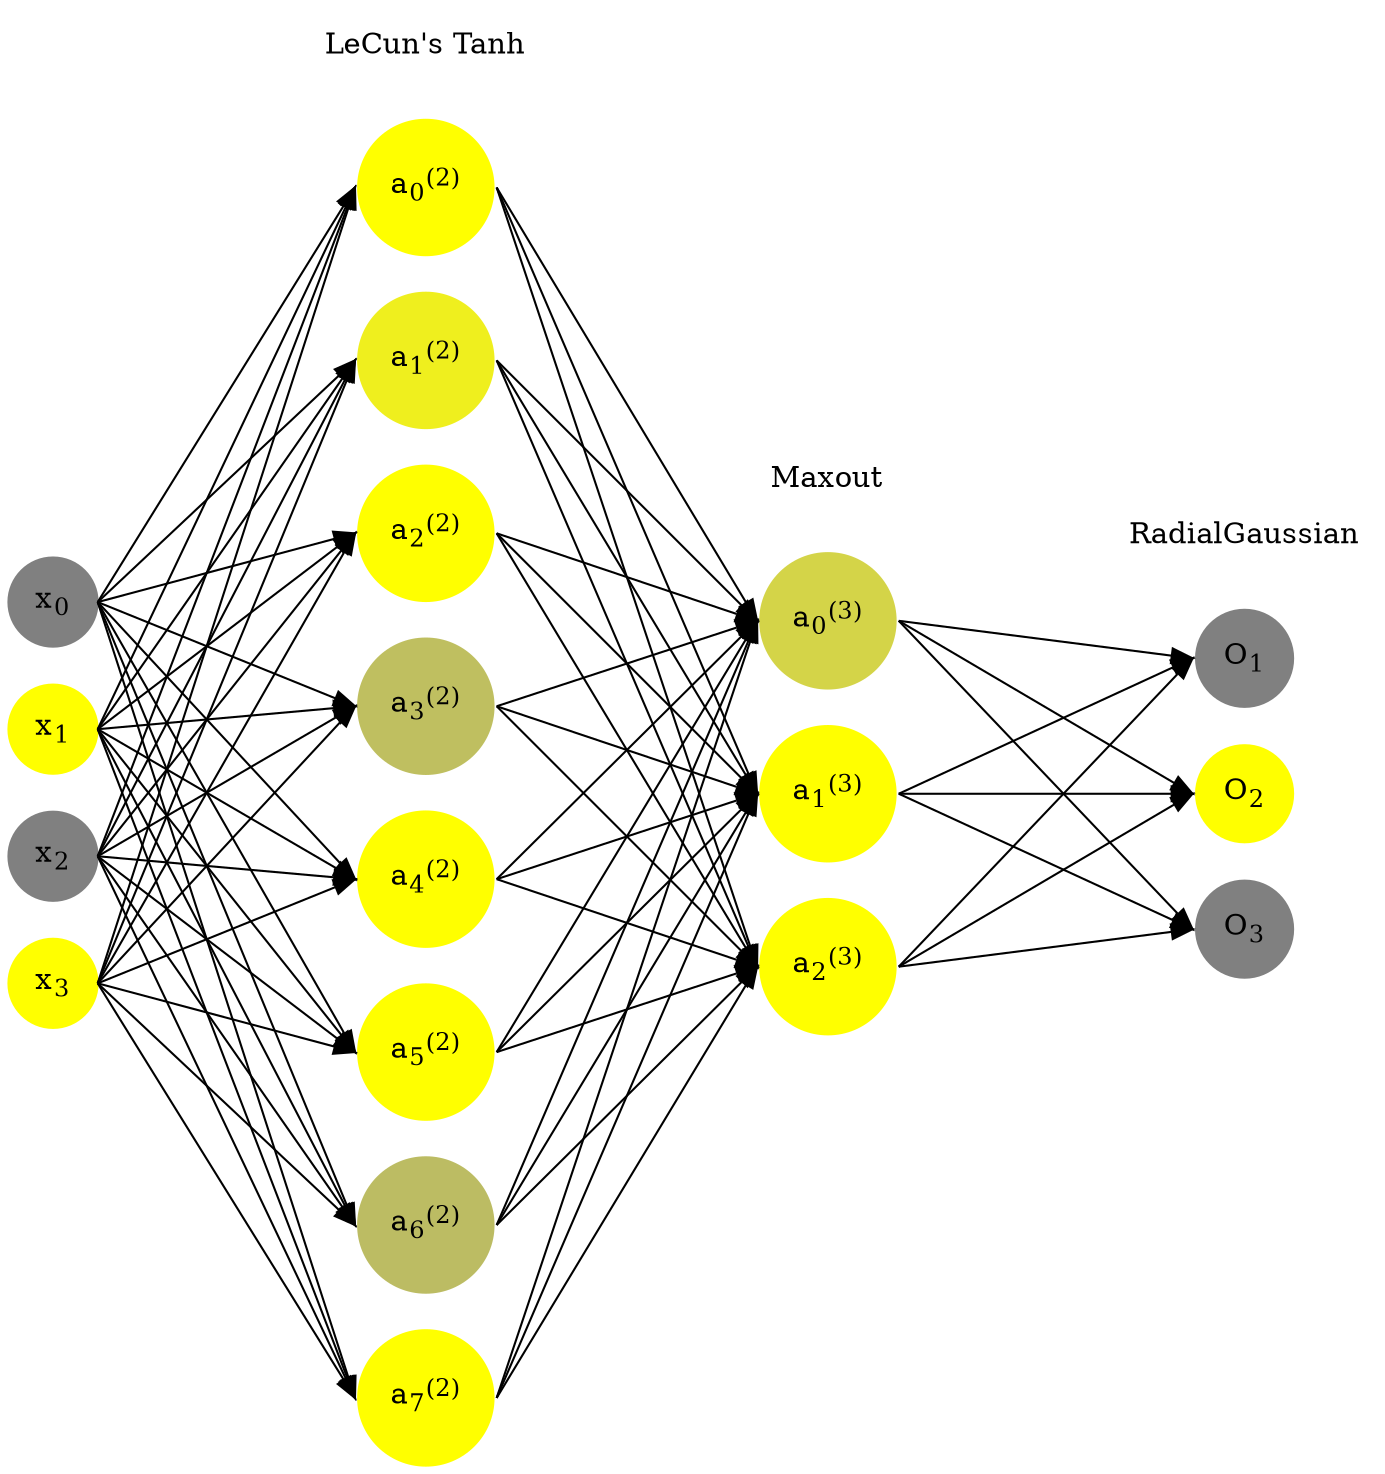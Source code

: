 digraph G {
	rankdir = LR;
	splines=false;
	edge[style=invis];
	ranksep= 1.4;
	{
	node [shape=circle, color="0.1667, 0.0, 0.5", style=filled, fillcolor="0.1667, 0.0, 0.5"];
	x0 [label=<x<sub>0</sub>>];
	}
	{
	node [shape=circle, color="0.1667, 1.0, 1.0", style=filled, fillcolor="0.1667, 1.0, 1.0"];
	x1 [label=<x<sub>1</sub>>];
	}
	{
	node [shape=circle, color="0.1667, 0.0, 0.5", style=filled, fillcolor="0.1667, 0.0, 0.5"];
	x2 [label=<x<sub>2</sub>>];
	}
	{
	node [shape=circle, color="0.1667, 1.0, 1.0", style=filled, fillcolor="0.1667, 1.0, 1.0"];
	x3 [label=<x<sub>3</sub>>];
	}
	{
	node [shape=circle, color="0.1667, 1.568578, 1.284289", style=filled, fillcolor="0.1667, 1.568578, 1.284289"];
	a02 [label=<a<sub>0</sub><sup>(2)</sup>>];
	}
	{
	node [shape=circle, color="0.1667, 0.871206, 0.935603", style=filled, fillcolor="0.1667, 0.871206, 0.935603"];
	a12 [label=<a<sub>1</sub><sup>(2)</sup>>];
	}
	{
	node [shape=circle, color="0.1667, 1.271985, 1.135993", style=filled, fillcolor="0.1667, 1.271985, 1.135993"];
	a22 [label=<a<sub>2</sub><sup>(2)</sup>>];
	}
	{
	node [shape=circle, color="0.1667, 0.499749, 0.749875", style=filled, fillcolor="0.1667, 0.499749, 0.749875"];
	a32 [label=<a<sub>3</sub><sup>(2)</sup>>];
	}
	{
	node [shape=circle, color="0.1667, 1.561962, 1.280981", style=filled, fillcolor="0.1667, 1.561962, 1.280981"];
	a42 [label=<a<sub>4</sub><sup>(2)</sup>>];
	}
	{
	node [shape=circle, color="0.1667, 1.455663, 1.227832", style=filled, fillcolor="0.1667, 1.455663, 1.227832"];
	a52 [label=<a<sub>5</sub><sup>(2)</sup>>];
	}
	{
	node [shape=circle, color="0.1667, 0.475023, 0.737512", style=filled, fillcolor="0.1667, 0.475023, 0.737512"];
	a62 [label=<a<sub>6</sub><sup>(2)</sup>>];
	}
	{
	node [shape=circle, color="0.1667, 1.061016, 1.030508", style=filled, fillcolor="0.1667, 1.061016, 1.030508"];
	a72 [label=<a<sub>7</sub><sup>(2)</sup>>];
	}
	{
	node [shape=circle, color="0.1667, 0.657110, 0.828555", style=filled, fillcolor="0.1667, 0.657110, 0.828555"];
	a03 [label=<a<sub>0</sub><sup>(3)</sup>>];
	}
	{
	node [shape=circle, color="0.1667, 5.474374, 3.237187", style=filled, fillcolor="0.1667, 5.474374, 3.237187"];
	a13 [label=<a<sub>1</sub><sup>(3)</sup>>];
	}
	{
	node [shape=circle, color="0.1667, 5.474374, 3.237187", style=filled, fillcolor="0.1667, 5.474374, 3.237187"];
	a23 [label=<a<sub>2</sub><sup>(3)</sup>>];
	}
	{
	node [shape=circle, color="0.1667, 0.0, 0.5", style=filled, fillcolor="0.1667, 0.0, 0.5"];
	O1 [label=<O<sub>1</sub>>];
	}
	{
	node [shape=circle, color="0.1667, 1.0, 1.0", style=filled, fillcolor="0.1667, 1.0, 1.0"];
	O2 [label=<O<sub>2</sub>>];
	}
	{
	node [shape=circle, color="0.1667, 0.0, 0.5", style=filled, fillcolor="0.1667, 0.0, 0.5"];
	O3 [label=<O<sub>3</sub>>];
	}
	{
	rank=same;
	x0->x1->x2->x3;
	}
	{
	rank=same;
	a02->a12->a22->a32->a42->a52->a62->a72;
	}
	{
	rank=same;
	a03->a13->a23;
	}
	{
	rank=same;
	O1->O2->O3;
	}
	l1 [shape=plaintext,label="LeCun's Tanh"];
	l1->a02;
	{rank=same; l1;a02};
	l2 [shape=plaintext,label="Maxout"];
	l2->a03;
	{rank=same; l2;a03};
	l3 [shape=plaintext,label="RadialGaussian"];
	l3->O1;
	{rank=same; l3;O1};
edge[style=solid, tailport=e, headport=w];
	{x0;x1;x2;x3} -> {a02;a12;a22;a32;a42;a52;a62;a72};
	{a02;a12;a22;a32;a42;a52;a62;a72} -> {a03;a13;a23};
	{a03;a13;a23} -> {O1,O2,O3};
}